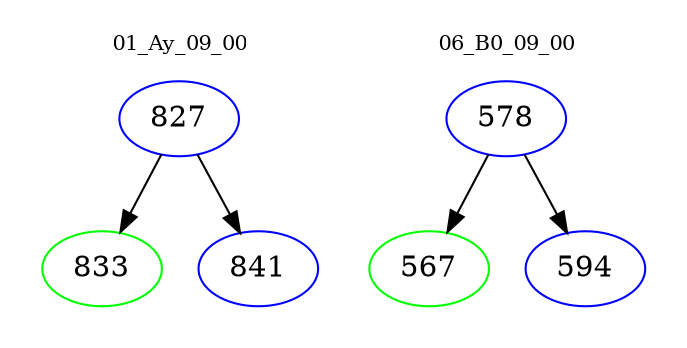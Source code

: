 digraph{
subgraph cluster_0 {
color = white
label = "01_Ay_09_00";
fontsize=10;
T0_827 [label="827", color="blue"]
T0_827 -> T0_833 [color="black"]
T0_833 [label="833", color="green"]
T0_827 -> T0_841 [color="black"]
T0_841 [label="841", color="blue"]
}
subgraph cluster_1 {
color = white
label = "06_B0_09_00";
fontsize=10;
T1_578 [label="578", color="blue"]
T1_578 -> T1_567 [color="black"]
T1_567 [label="567", color="green"]
T1_578 -> T1_594 [color="black"]
T1_594 [label="594", color="blue"]
}
}
